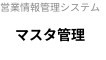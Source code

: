 @startuml images/マスタ管理
' ヘッダー
header 営業情報管理システム
' タイトル
title マスタ管理
' 
hide circle
' 
hide method





@enduml